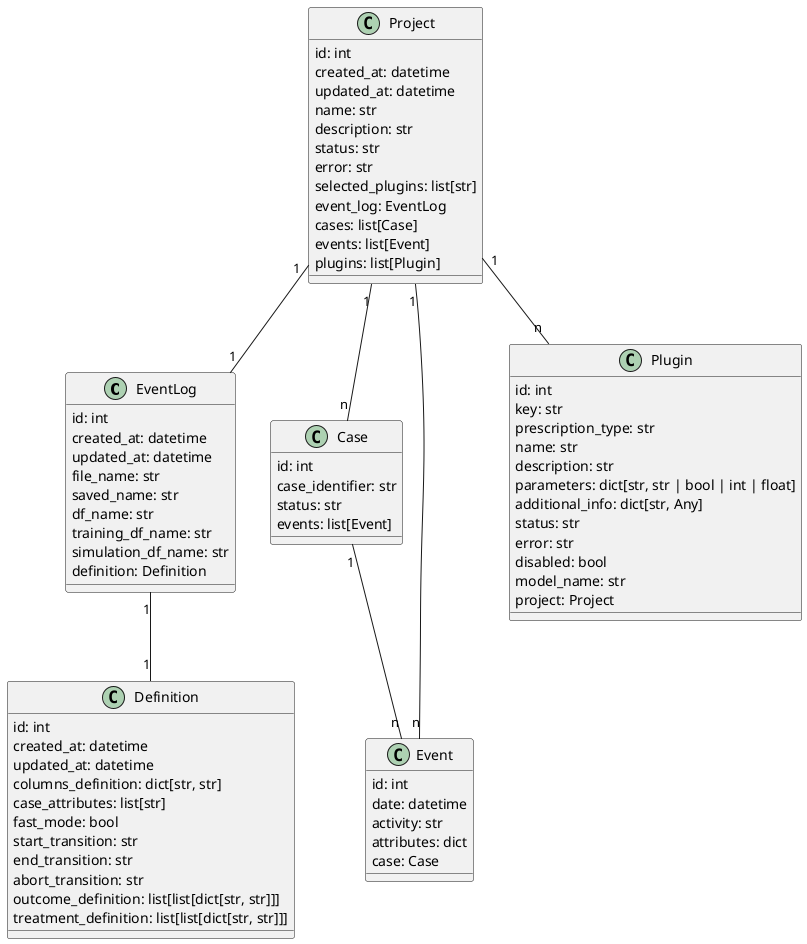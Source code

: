 @startuml core-classes

class EventLog {
    id: int
    created_at: datetime
    updated_at: datetime
    file_name: str
    saved_name: str
    df_name: str
    training_df_name: str
    simulation_df_name: str
    definition: Definition
}

class Definition {
    id: int
    created_at: datetime
    updated_at: datetime
    columns_definition: dict[str, str]
    case_attributes: list[str]
    fast_mode: bool
    start_transition: str
    end_transition: str
    abort_transition: str
    outcome_definition: list[list[dict[str, str]]]
    treatment_definition: list[list[dict[str, str]]]
}

class Project {
    id: int
    created_at: datetime
    updated_at: datetime
    name: str
    description: str
    status: str
    error: str
    selected_plugins: list[str]
    event_log: EventLog
    cases: list[Case]
    events: list[Event]
    plugins: list[Plugin]
}

class Case{
    id: int
    case_identifier: str
    status: str
    events: list[Event]
}

class Event{
    id: int
    date: datetime
    activity: str
    attributes: dict
    case: Case
}

class Plugin {
    id: int
    key: str
    prescription_type: str
    name: str
    description: str
    parameters: dict[str, str | bool | int | float]
    additional_info: dict[str, Any]
    status: str
    error: str
    disabled: bool
    model_name: str
    project: Project
}

EventLog "1" -- "1" Definition
Project "1" -- "1" EventLog
Project "1" -- "n" Case
Project "1" -- "n" Event
Case "1" -- "n" Event
Project "1" -- "n" Plugin

@enduml
